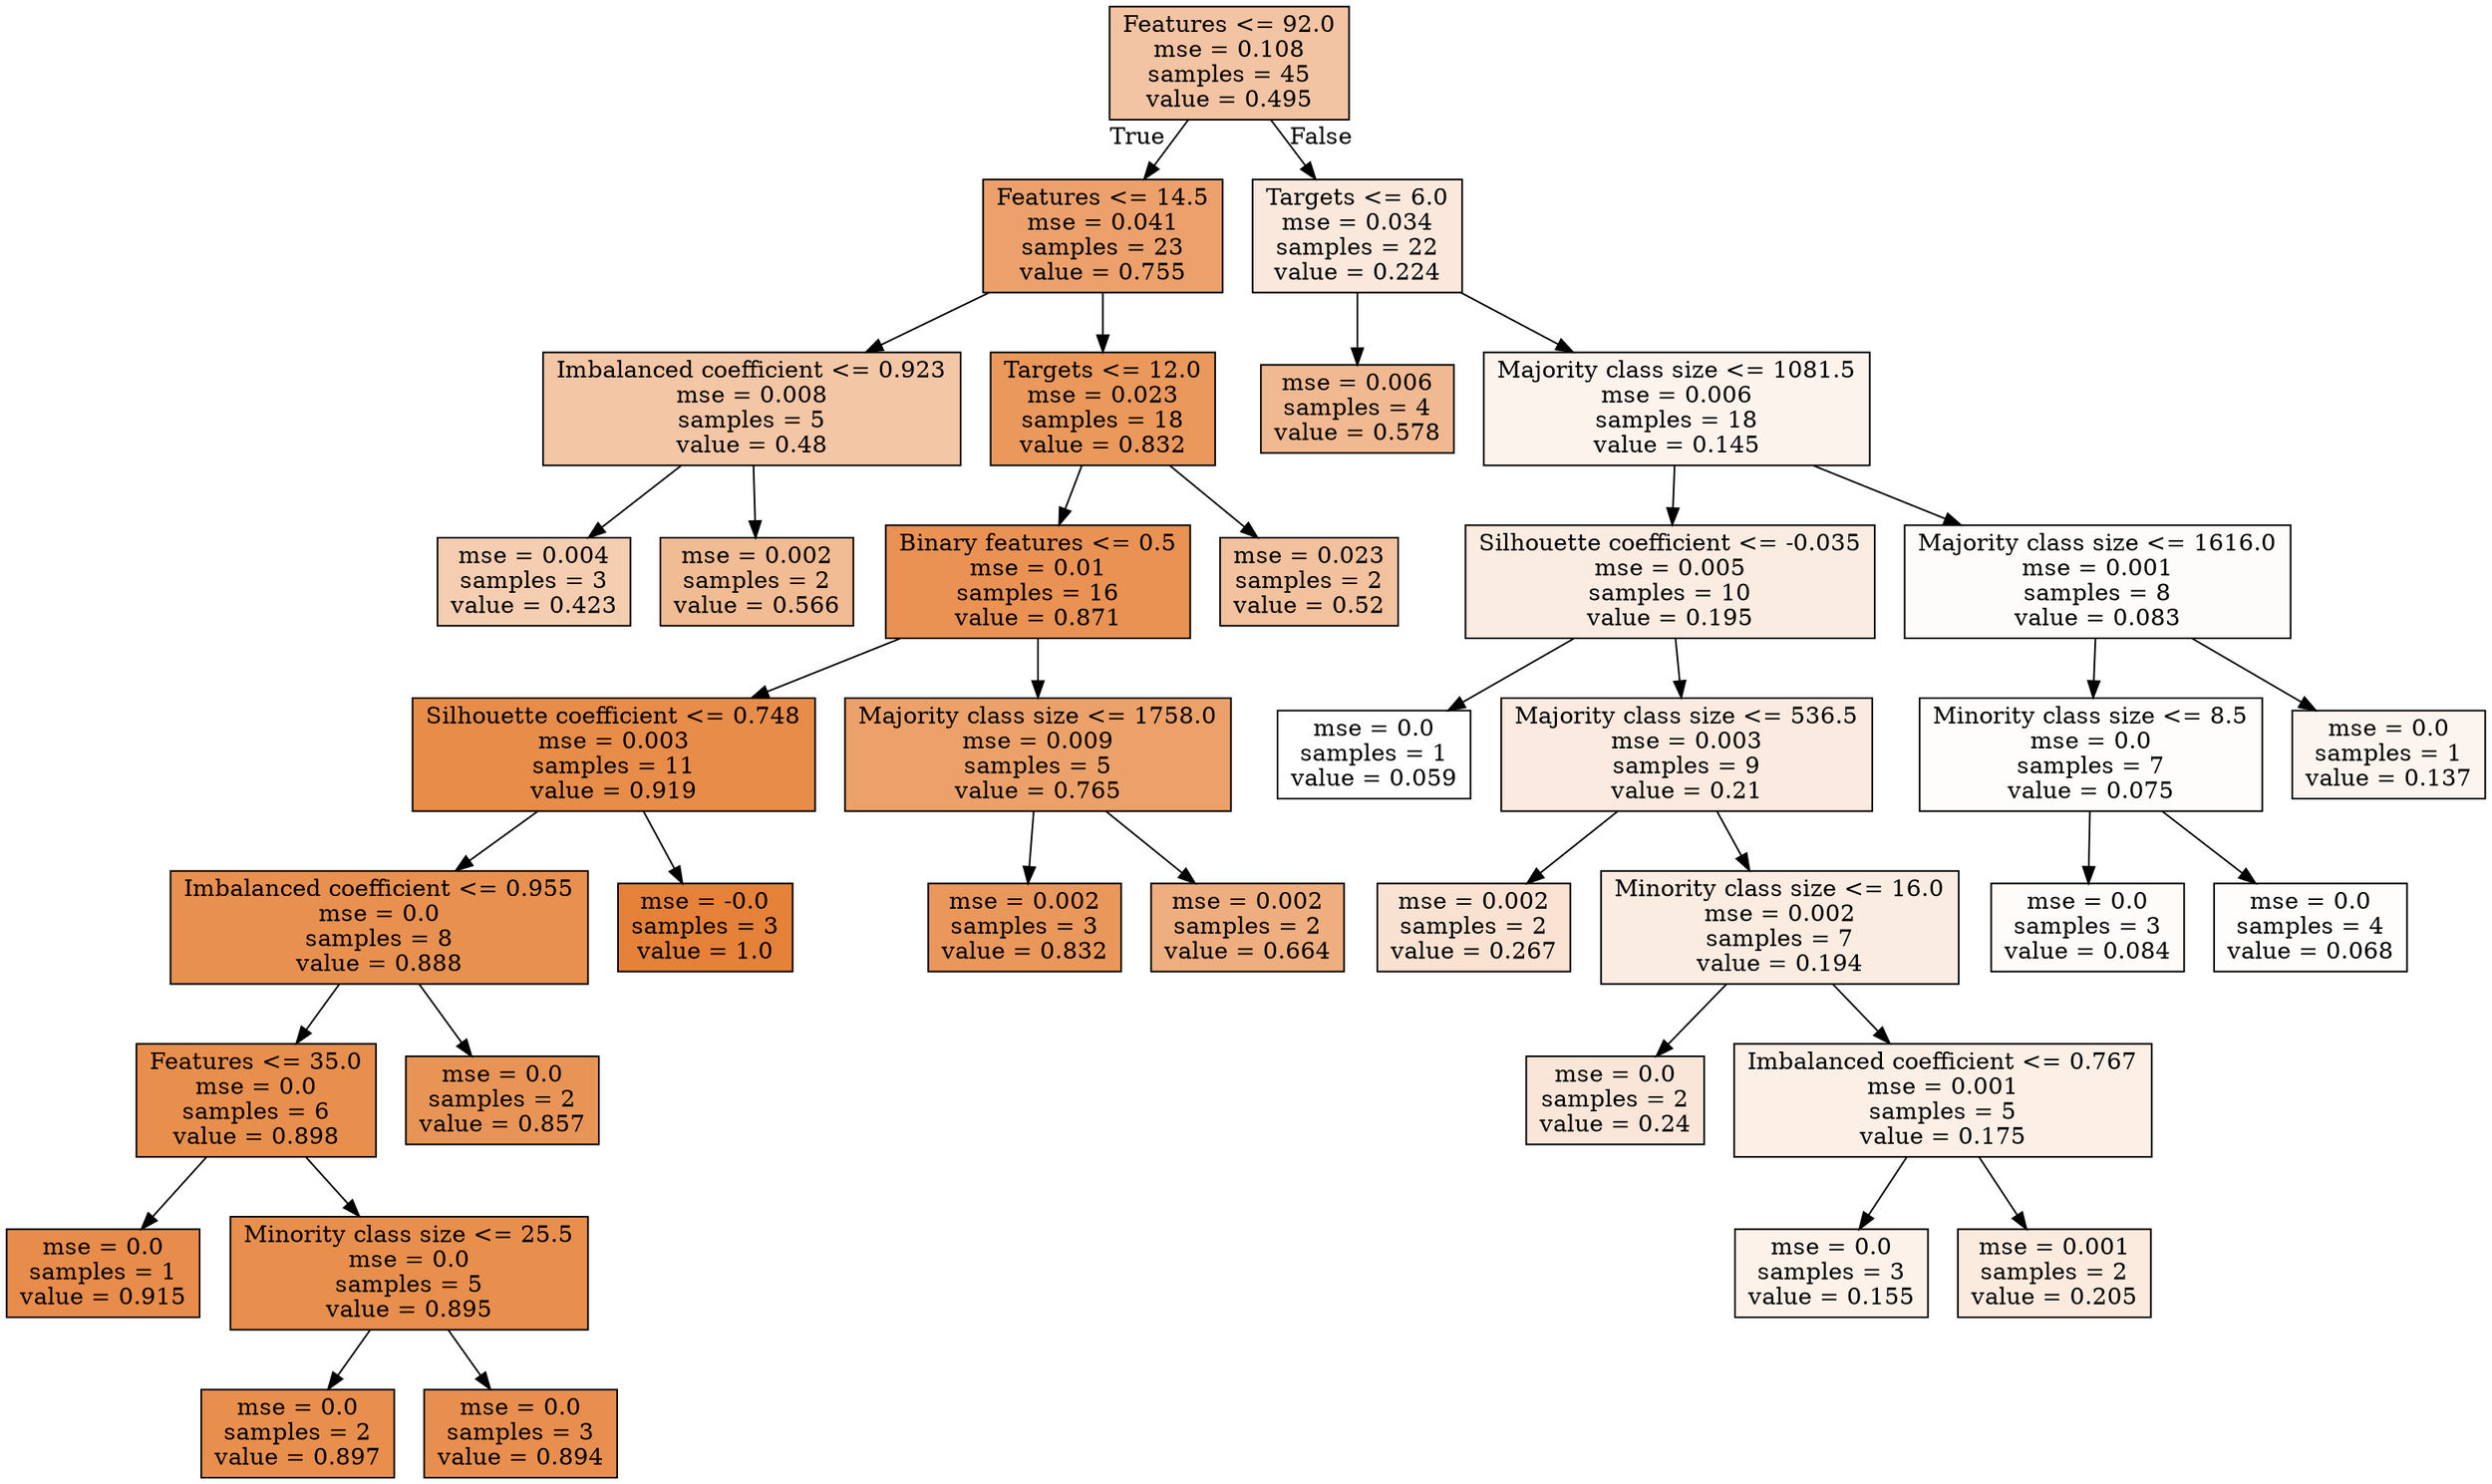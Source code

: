 digraph Tree {
node [shape=box, style="filled", color="black"] ;
0 [label="Features <= 92.0\nmse = 0.108\nsamples = 45\nvalue = 0.495", fillcolor="#e5813976"] ;
1 [label="Features <= 14.5\nmse = 0.041\nsamples = 23\nvalue = 0.755", fillcolor="#e58139bd"] ;
0 -> 1 [labeldistance=2.5, labelangle=45, headlabel="True"] ;
2 [label="Imbalanced coefficient <= 0.923\nmse = 0.008\nsamples = 5\nvalue = 0.48", fillcolor="#e5813972"] ;
1 -> 2 ;
3 [label="mse = 0.004\nsamples = 3\nvalue = 0.423", fillcolor="#e5813963"] ;
2 -> 3 ;
4 [label="mse = 0.002\nsamples = 2\nvalue = 0.566", fillcolor="#e581398a"] ;
2 -> 4 ;
5 [label="Targets <= 12.0\nmse = 0.023\nsamples = 18\nvalue = 0.832", fillcolor="#e58139d1"] ;
1 -> 5 ;
6 [label="Binary features <= 0.5\nmse = 0.01\nsamples = 16\nvalue = 0.871", fillcolor="#e58139dc"] ;
5 -> 6 ;
7 [label="Silhouette coefficient <= 0.748\nmse = 0.003\nsamples = 11\nvalue = 0.919", fillcolor="#e58139e9"] ;
6 -> 7 ;
8 [label="Imbalanced coefficient <= 0.955\nmse = 0.0\nsamples = 8\nvalue = 0.888", fillcolor="#e58139e1"] ;
7 -> 8 ;
9 [label="Features <= 35.0\nmse = 0.0\nsamples = 6\nvalue = 0.898", fillcolor="#e58139e3"] ;
8 -> 9 ;
10 [label="mse = 0.0\nsamples = 1\nvalue = 0.915", fillcolor="#e58139e8"] ;
9 -> 10 ;
11 [label="Minority class size <= 25.5\nmse = 0.0\nsamples = 5\nvalue = 0.895", fillcolor="#e58139e3"] ;
9 -> 11 ;
12 [label="mse = 0.0\nsamples = 2\nvalue = 0.897", fillcolor="#e58139e3"] ;
11 -> 12 ;
13 [label="mse = 0.0\nsamples = 3\nvalue = 0.894", fillcolor="#e58139e2"] ;
11 -> 13 ;
14 [label="mse = 0.0\nsamples = 2\nvalue = 0.857", fillcolor="#e58139d8"] ;
8 -> 14 ;
15 [label="mse = -0.0\nsamples = 3\nvalue = 1.0", fillcolor="#e58139ff"] ;
7 -> 15 ;
16 [label="Majority class size <= 1758.0\nmse = 0.009\nsamples = 5\nvalue = 0.765", fillcolor="#e58139bf"] ;
6 -> 16 ;
17 [label="mse = 0.002\nsamples = 3\nvalue = 0.832", fillcolor="#e58139d2"] ;
16 -> 17 ;
18 [label="mse = 0.002\nsamples = 2\nvalue = 0.664", fillcolor="#e58139a4"] ;
16 -> 18 ;
19 [label="mse = 0.023\nsamples = 2\nvalue = 0.52", fillcolor="#e581397d"] ;
5 -> 19 ;
20 [label="Targets <= 6.0\nmse = 0.034\nsamples = 22\nvalue = 0.224", fillcolor="#e581392d"] ;
0 -> 20 [labeldistance=2.5, labelangle=-45, headlabel="False"] ;
21 [label="mse = 0.006\nsamples = 4\nvalue = 0.578", fillcolor="#e581398d"] ;
20 -> 21 ;
22 [label="Majority class size <= 1081.5\nmse = 0.006\nsamples = 18\nvalue = 0.145", fillcolor="#e5813917"] ;
20 -> 22 ;
23 [label="Silhouette coefficient <= -0.035\nmse = 0.005\nsamples = 10\nvalue = 0.195", fillcolor="#e5813925"] ;
22 -> 23 ;
24 [label="mse = 0.0\nsamples = 1\nvalue = 0.059", fillcolor="#e5813900"] ;
23 -> 24 ;
25 [label="Majority class size <= 536.5\nmse = 0.003\nsamples = 9\nvalue = 0.21", fillcolor="#e5813929"] ;
23 -> 25 ;
26 [label="mse = 0.002\nsamples = 2\nvalue = 0.267", fillcolor="#e5813939"] ;
25 -> 26 ;
27 [label="Minority class size <= 16.0\nmse = 0.002\nsamples = 7\nvalue = 0.194", fillcolor="#e5813925"] ;
25 -> 27 ;
28 [label="mse = 0.0\nsamples = 2\nvalue = 0.24", fillcolor="#e5813931"] ;
27 -> 28 ;
29 [label="Imbalanced coefficient <= 0.767\nmse = 0.001\nsamples = 5\nvalue = 0.175", fillcolor="#e5813920"] ;
27 -> 29 ;
30 [label="mse = 0.0\nsamples = 3\nvalue = 0.155", fillcolor="#e581391a"] ;
29 -> 30 ;
31 [label="mse = 0.001\nsamples = 2\nvalue = 0.205", fillcolor="#e5813928"] ;
29 -> 31 ;
32 [label="Majority class size <= 1616.0\nmse = 0.001\nsamples = 8\nvalue = 0.083", fillcolor="#e5813906"] ;
22 -> 32 ;
33 [label="Minority class size <= 8.5\nmse = 0.0\nsamples = 7\nvalue = 0.075", fillcolor="#e5813904"] ;
32 -> 33 ;
34 [label="mse = 0.0\nsamples = 3\nvalue = 0.084", fillcolor="#e5813907"] ;
33 -> 34 ;
35 [label="mse = 0.0\nsamples = 4\nvalue = 0.068", fillcolor="#e5813903"] ;
33 -> 35 ;
36 [label="mse = 0.0\nsamples = 1\nvalue = 0.137", fillcolor="#e5813915"] ;
32 -> 36 ;
}